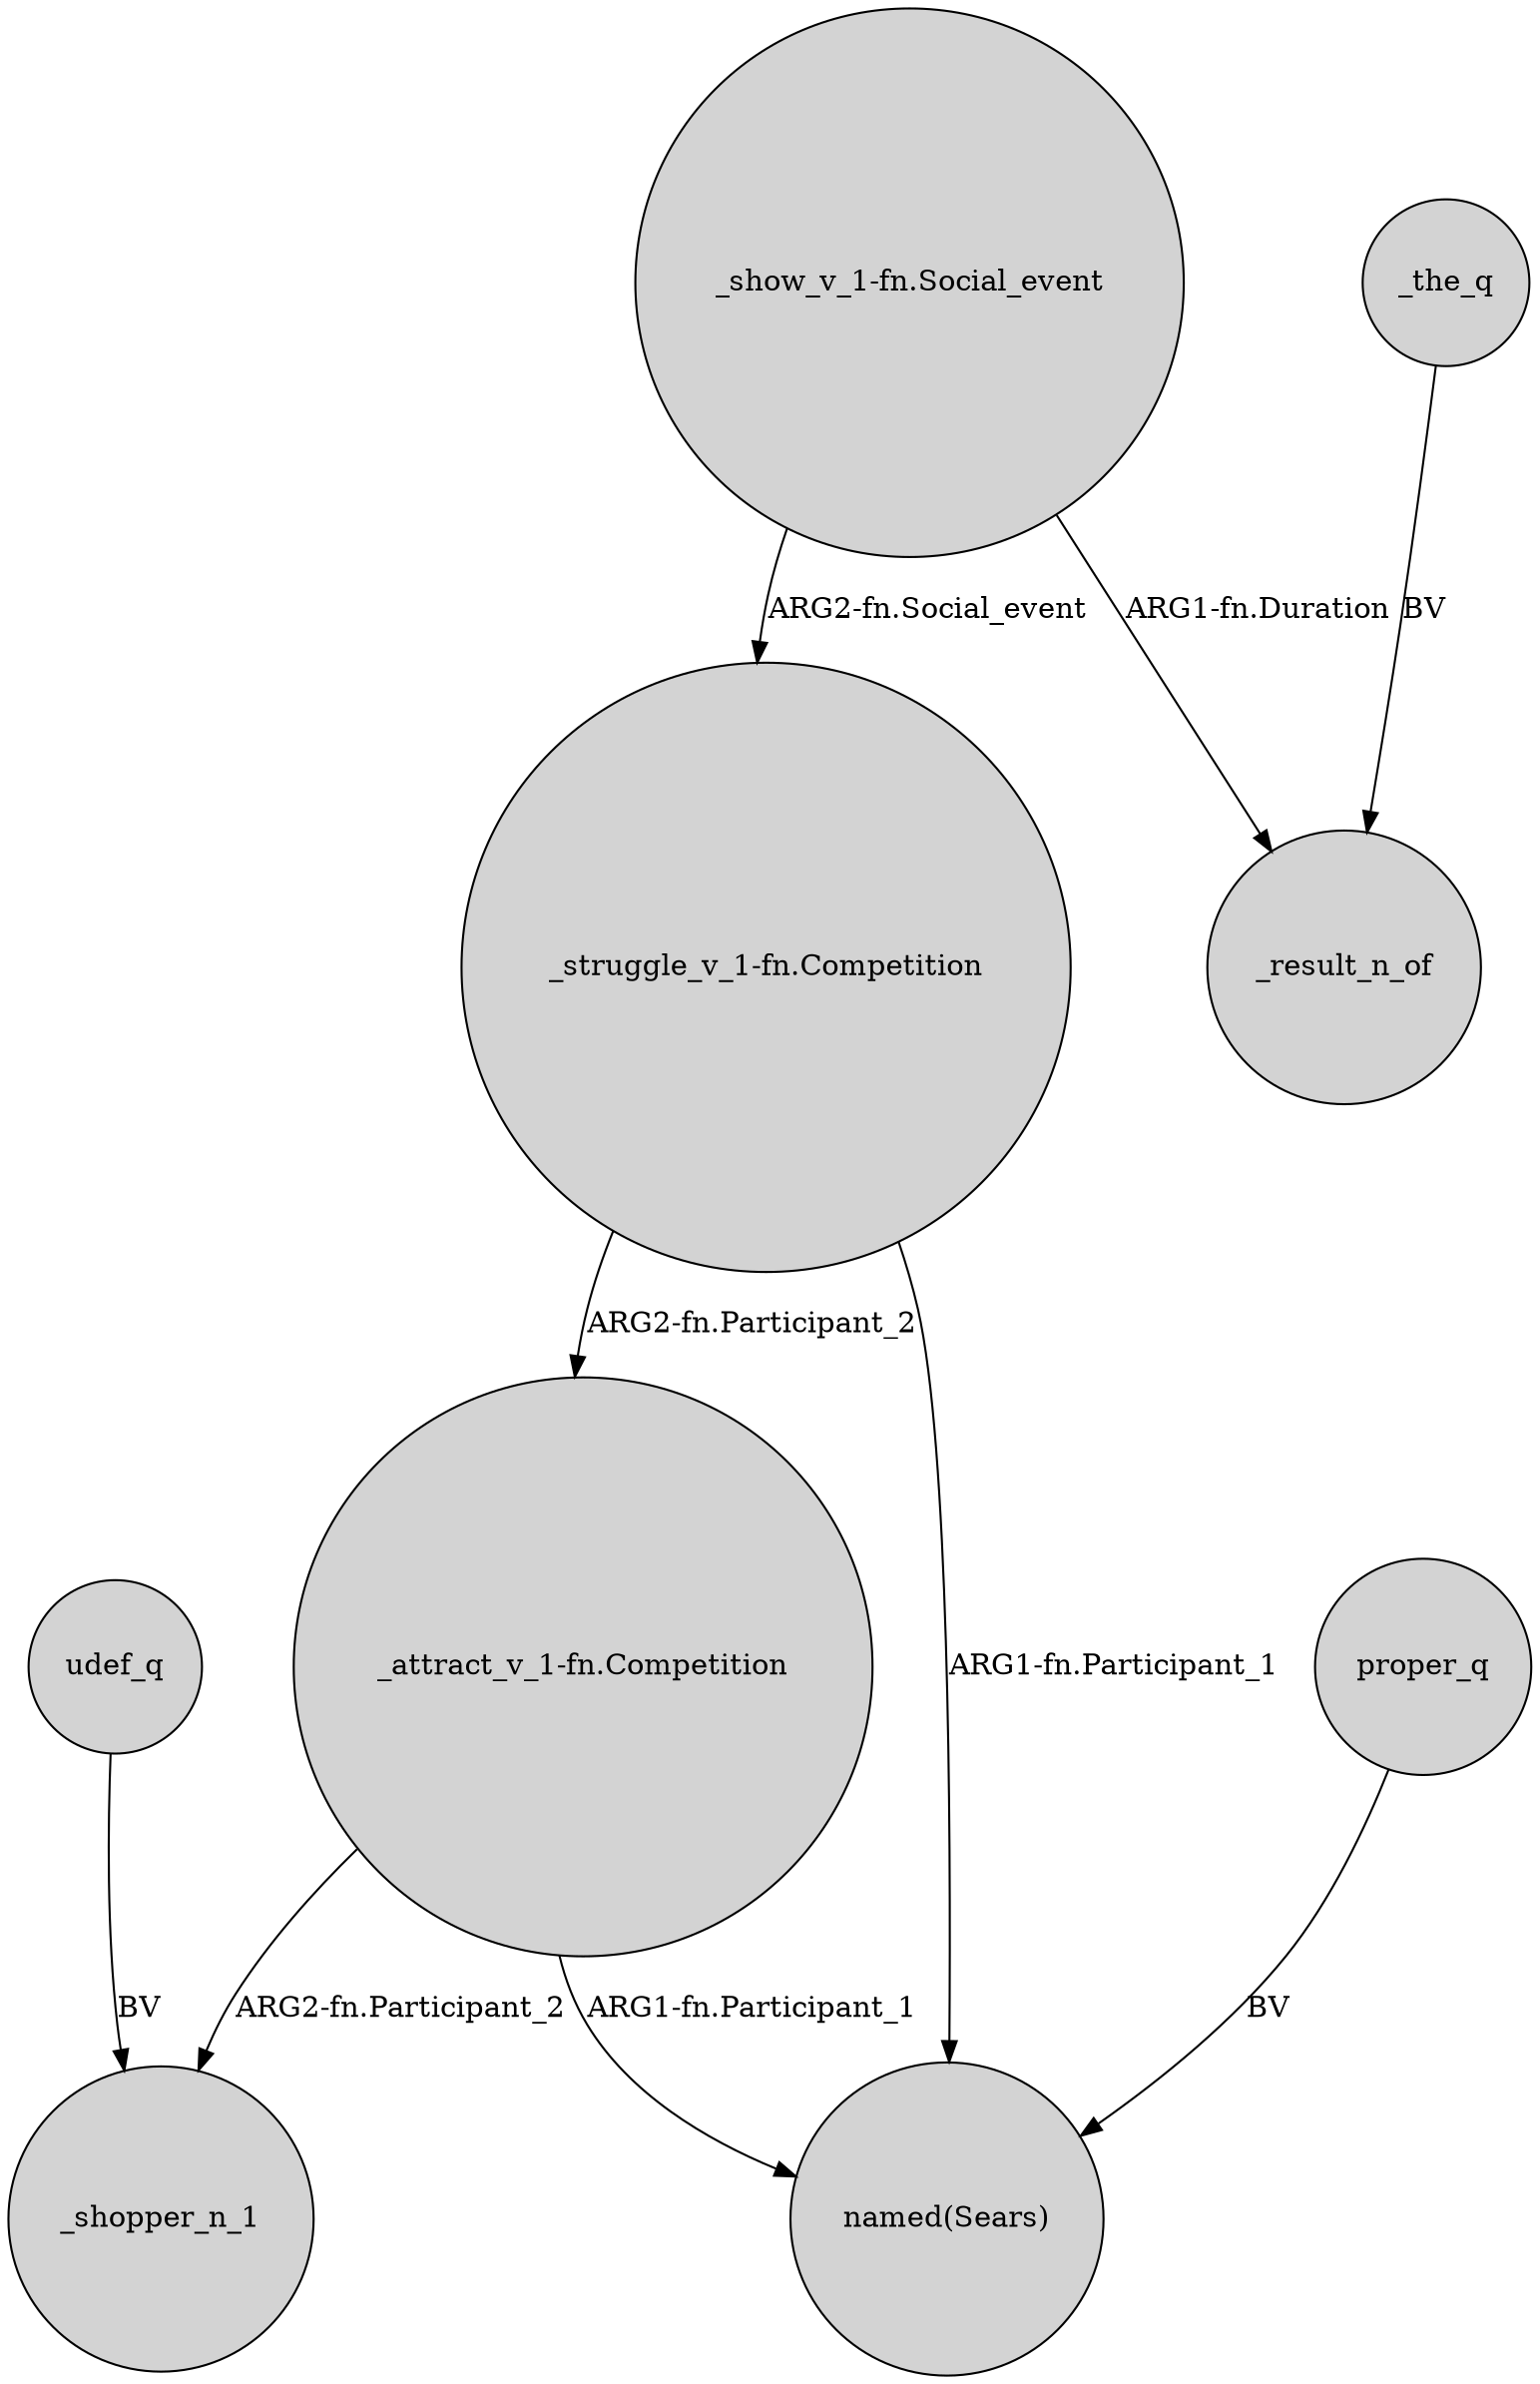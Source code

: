 digraph {
	node [shape=circle style=filled]
	"_attract_v_1-fn.Competition" -> _shopper_n_1 [label="ARG2-fn.Participant_2"]
	"_show_v_1-fn.Social_event" -> _result_n_of [label="ARG1-fn.Duration"]
	"_show_v_1-fn.Social_event" -> "_struggle_v_1-fn.Competition" [label="ARG2-fn.Social_event"]
	_the_q -> _result_n_of [label=BV]
	"_struggle_v_1-fn.Competition" -> "_attract_v_1-fn.Competition" [label="ARG2-fn.Participant_2"]
	udef_q -> _shopper_n_1 [label=BV]
	"_attract_v_1-fn.Competition" -> "named(Sears)" [label="ARG1-fn.Participant_1"]
	proper_q -> "named(Sears)" [label=BV]
	"_struggle_v_1-fn.Competition" -> "named(Sears)" [label="ARG1-fn.Participant_1"]
}
